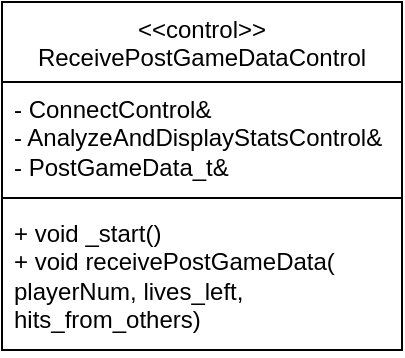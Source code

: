 <mxfile version="21.6.8" type="device">
  <diagram name="Page-1" id="gXUgDbwwclrr3rQ-ucHu">
    <mxGraphModel dx="377" dy="588" grid="1" gridSize="10" guides="1" tooltips="1" connect="1" arrows="1" fold="1" page="1" pageScale="1" pageWidth="827" pageHeight="1169" math="0" shadow="0">
      <root>
        <mxCell id="0" />
        <mxCell id="1" parent="0" />
        <mxCell id="eaoquMWUxcSRCSiFeBdz-1" value="&lt;span style=&quot;font-weight: normal;&quot;&gt;&amp;lt;&amp;lt;control&amp;gt;&amp;gt;&lt;br&gt;ReceivePostGameDataControl&lt;br&gt;&lt;/span&gt;" style="swimlane;fontStyle=1;align=center;verticalAlign=top;childLayout=stackLayout;horizontal=1;startSize=40;horizontalStack=0;resizeParent=1;resizeParentMax=0;resizeLast=0;collapsible=1;marginBottom=0;whiteSpace=wrap;html=1;" vertex="1" parent="1">
          <mxGeometry x="230" y="300" width="200" height="174" as="geometry" />
        </mxCell>
        <mxCell id="eaoquMWUxcSRCSiFeBdz-2" value="- ConnectControl&amp;amp;&lt;br&gt;- AnalyzeAndDisplayStatsControl&amp;amp;&lt;br&gt;- PostGameData_t&amp;amp;" style="text;strokeColor=none;fillColor=none;align=left;verticalAlign=top;spacingLeft=4;spacingRight=4;overflow=hidden;rotatable=0;points=[[0,0.5],[1,0.5]];portConstraint=eastwest;whiteSpace=wrap;html=1;" vertex="1" parent="eaoquMWUxcSRCSiFeBdz-1">
          <mxGeometry y="40" width="200" height="54" as="geometry" />
        </mxCell>
        <mxCell id="eaoquMWUxcSRCSiFeBdz-3" value="" style="line;strokeWidth=1;fillColor=none;align=left;verticalAlign=middle;spacingTop=-1;spacingLeft=3;spacingRight=3;rotatable=0;labelPosition=right;points=[];portConstraint=eastwest;strokeColor=inherit;" vertex="1" parent="eaoquMWUxcSRCSiFeBdz-1">
          <mxGeometry y="94" width="200" height="8" as="geometry" />
        </mxCell>
        <mxCell id="eaoquMWUxcSRCSiFeBdz-4" value="+ void _start()&lt;br&gt;+ void receivePostGameData(&lt;br&gt;playerNum, lives_left, hits_from_others)" style="text;strokeColor=none;fillColor=none;align=left;verticalAlign=top;spacingLeft=4;spacingRight=4;overflow=hidden;rotatable=0;points=[[0,0.5],[1,0.5]];portConstraint=eastwest;whiteSpace=wrap;html=1;" vertex="1" parent="eaoquMWUxcSRCSiFeBdz-1">
          <mxGeometry y="102" width="200" height="72" as="geometry" />
        </mxCell>
      </root>
    </mxGraphModel>
  </diagram>
</mxfile>
